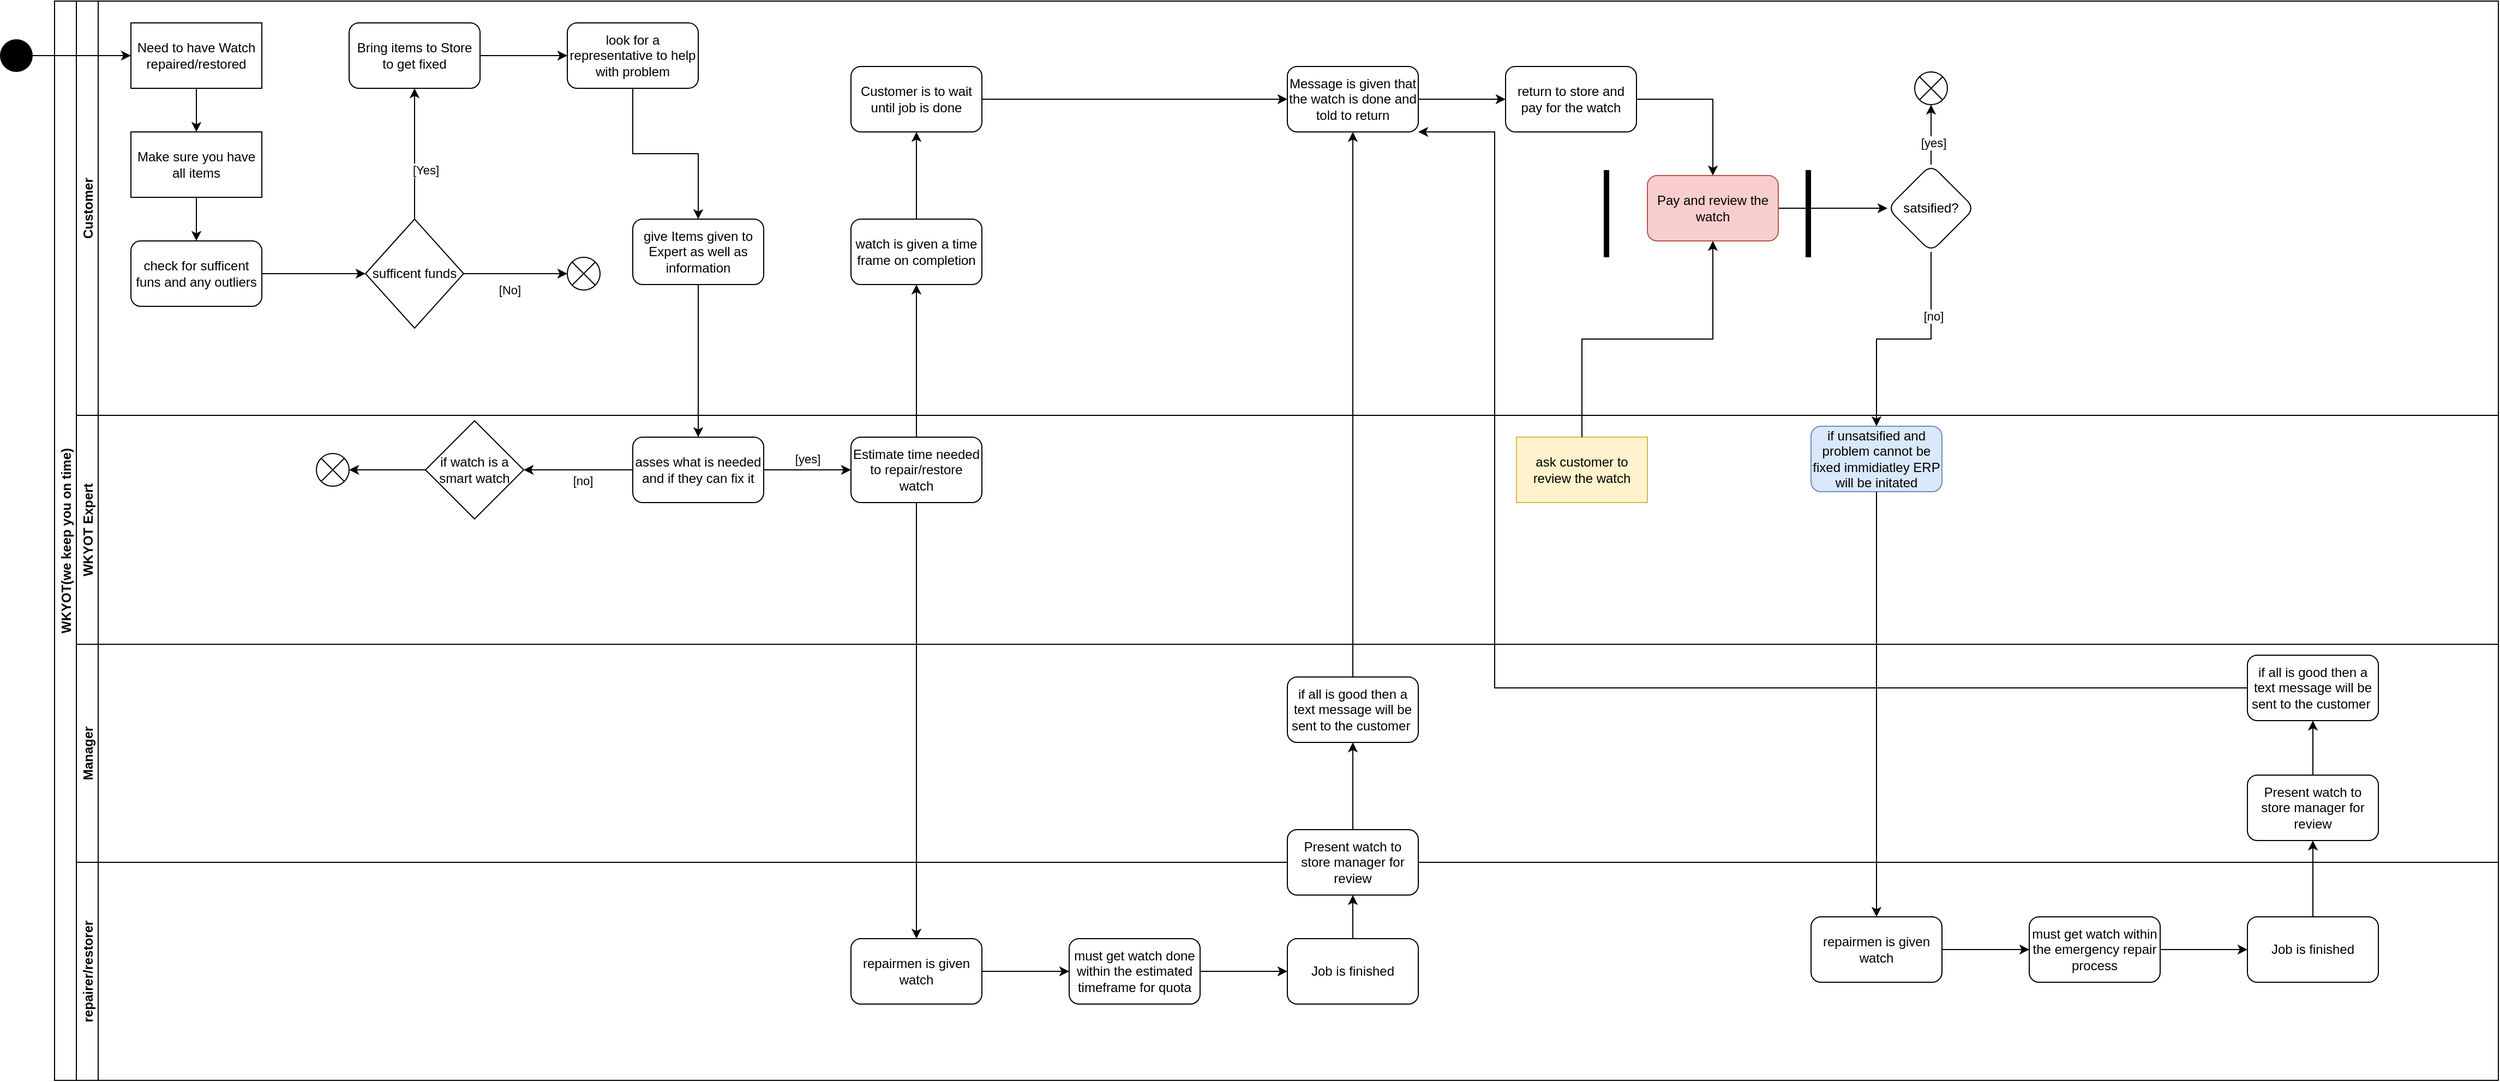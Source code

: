 <mxfile version="20.3.0" type="device" pages="2"><diagram id="0fPiuFW0VZrpyxJDp9WU" name="WKYOT Process"><mxGraphModel dx="1778" dy="1071" grid="1" gridSize="10" guides="1" tooltips="1" connect="1" arrows="1" fold="1" page="1" pageScale="1" pageWidth="850" pageHeight="1100" math="0" shadow="0"><root><mxCell id="0"/><mxCell id="1" parent="0"/><mxCell id="Pk1iZz81fQSy53_CAjBY-1" value="WKYOT(we keep you on time)" style="swimlane;childLayout=stackLayout;resizeParent=1;resizeParentMax=0;horizontal=0;startSize=20;horizontalStack=0;" vertex="1" parent="1"><mxGeometry x="50" y="140" width="2240" height="990" as="geometry"/></mxCell><mxCell id="Pk1iZz81fQSy53_CAjBY-2" value="Customer" style="swimlane;startSize=20;horizontal=0;" vertex="1" parent="Pk1iZz81fQSy53_CAjBY-1"><mxGeometry x="20" width="2220" height="380" as="geometry"/></mxCell><mxCell id="q9XgRjUx0lFCyeqMvDJ4-2" value="" style="edgeStyle=orthogonalEdgeStyle;rounded=0;orthogonalLoop=1;jettySize=auto;html=1;" edge="1" parent="Pk1iZz81fQSy53_CAjBY-2" source="Pk1iZz81fQSy53_CAjBY-6" target="q9XgRjUx0lFCyeqMvDJ4-1"><mxGeometry relative="1" as="geometry"/></mxCell><mxCell id="Pk1iZz81fQSy53_CAjBY-6" value="Need to have Watch repaired/restored" style="rounded=0;whiteSpace=wrap;html=1;" vertex="1" parent="Pk1iZz81fQSy53_CAjBY-2"><mxGeometry x="50" y="20" width="120" height="60" as="geometry"/></mxCell><mxCell id="q9XgRjUx0lFCyeqMvDJ4-10" style="edgeStyle=orthogonalEdgeStyle;rounded=0;orthogonalLoop=1;jettySize=auto;html=1;exitX=0.5;exitY=1;exitDx=0;exitDy=0;entryX=0.5;entryY=0;entryDx=0;entryDy=0;" edge="1" parent="Pk1iZz81fQSy53_CAjBY-2" source="q9XgRjUx0lFCyeqMvDJ4-1" target="q9XgRjUx0lFCyeqMvDJ4-9"><mxGeometry relative="1" as="geometry"/></mxCell><mxCell id="q9XgRjUx0lFCyeqMvDJ4-1" value="Make sure you have all items" style="rounded=0;whiteSpace=wrap;html=1;" vertex="1" parent="Pk1iZz81fQSy53_CAjBY-2"><mxGeometry x="50" y="120" width="120" height="60" as="geometry"/></mxCell><mxCell id="q9XgRjUx0lFCyeqMvDJ4-14" value="" style="edgeStyle=orthogonalEdgeStyle;rounded=0;orthogonalLoop=1;jettySize=auto;html=1;" edge="1" parent="Pk1iZz81fQSy53_CAjBY-2" source="q9XgRjUx0lFCyeqMvDJ4-9" target="q9XgRjUx0lFCyeqMvDJ4-13"><mxGeometry relative="1" as="geometry"/></mxCell><mxCell id="q9XgRjUx0lFCyeqMvDJ4-9" value="check for sufficent funs and any outliers" style="rounded=1;whiteSpace=wrap;html=1;" vertex="1" parent="Pk1iZz81fQSy53_CAjBY-2"><mxGeometry x="50" y="220" width="120" height="60" as="geometry"/></mxCell><mxCell id="q9XgRjUx0lFCyeqMvDJ4-20" value="" style="edgeStyle=orthogonalEdgeStyle;rounded=0;orthogonalLoop=1;jettySize=auto;html=1;" edge="1" parent="Pk1iZz81fQSy53_CAjBY-2" source="q9XgRjUx0lFCyeqMvDJ4-13" target="q9XgRjUx0lFCyeqMvDJ4-19"><mxGeometry relative="1" as="geometry"><Array as="points"><mxPoint x="310" y="150"/><mxPoint x="310" y="150"/></Array></mxGeometry></mxCell><mxCell id="q9XgRjUx0lFCyeqMvDJ4-25" value="[Yes]" style="edgeLabel;html=1;align=center;verticalAlign=middle;resizable=0;points=[];" vertex="1" connectable="0" parent="q9XgRjUx0lFCyeqMvDJ4-20"><mxGeometry x="-0.25" y="-2" relative="1" as="geometry"><mxPoint x="8" as="offset"/></mxGeometry></mxCell><mxCell id="q9XgRjUx0lFCyeqMvDJ4-22" style="edgeStyle=orthogonalEdgeStyle;rounded=0;orthogonalLoop=1;jettySize=auto;html=1;exitX=1;exitY=0.5;exitDx=0;exitDy=0;entryX=0;entryY=0.5;entryDx=0;entryDy=0;" edge="1" parent="Pk1iZz81fQSy53_CAjBY-2" source="q9XgRjUx0lFCyeqMvDJ4-13" target="q9XgRjUx0lFCyeqMvDJ4-21"><mxGeometry relative="1" as="geometry"/></mxCell><mxCell id="q9XgRjUx0lFCyeqMvDJ4-24" value="[No]" style="edgeLabel;html=1;align=center;verticalAlign=middle;resizable=0;points=[];" vertex="1" connectable="0" parent="q9XgRjUx0lFCyeqMvDJ4-22"><mxGeometry x="-0.116" y="-2" relative="1" as="geometry"><mxPoint y="13" as="offset"/></mxGeometry></mxCell><mxCell id="q9XgRjUx0lFCyeqMvDJ4-13" value="sufficent funds" style="rhombus;whiteSpace=wrap;html=1;rounded=1;arcSize=0;" vertex="1" parent="Pk1iZz81fQSy53_CAjBY-2"><mxGeometry x="265" y="200" width="90" height="100" as="geometry"/></mxCell><mxCell id="q9XgRjUx0lFCyeqMvDJ4-27" value="" style="edgeStyle=orthogonalEdgeStyle;rounded=0;orthogonalLoop=1;jettySize=auto;html=1;" edge="1" parent="Pk1iZz81fQSy53_CAjBY-2" source="q9XgRjUx0lFCyeqMvDJ4-19" target="q9XgRjUx0lFCyeqMvDJ4-26"><mxGeometry relative="1" as="geometry"/></mxCell><mxCell id="q9XgRjUx0lFCyeqMvDJ4-19" value="Bring items to Store to get fixed" style="whiteSpace=wrap;html=1;rounded=1;" vertex="1" parent="Pk1iZz81fQSy53_CAjBY-2"><mxGeometry x="250" y="20" width="120" height="60" as="geometry"/></mxCell><mxCell id="q9XgRjUx0lFCyeqMvDJ4-21" value="" style="shape=sumEllipse;perimeter=ellipsePerimeter;whiteSpace=wrap;html=1;backgroundOutline=1;" vertex="1" parent="Pk1iZz81fQSy53_CAjBY-2"><mxGeometry x="450" y="235" width="30" height="30" as="geometry"/></mxCell><mxCell id="q9XgRjUx0lFCyeqMvDJ4-26" value="look for a representative to help with problem" style="whiteSpace=wrap;html=1;rounded=1;" vertex="1" parent="Pk1iZz81fQSy53_CAjBY-2"><mxGeometry x="450" y="20" width="120" height="60" as="geometry"/></mxCell><mxCell id="q9XgRjUx0lFCyeqMvDJ4-31" value="give Items given to Expert as well as information" style="whiteSpace=wrap;html=1;rounded=1;" vertex="1" parent="Pk1iZz81fQSy53_CAjBY-2"><mxGeometry x="510" y="200" width="120" height="60" as="geometry"/></mxCell><mxCell id="q9XgRjUx0lFCyeqMvDJ4-32" value="" style="edgeStyle=orthogonalEdgeStyle;rounded=0;orthogonalLoop=1;jettySize=auto;html=1;" edge="1" parent="Pk1iZz81fQSy53_CAjBY-2" source="q9XgRjUx0lFCyeqMvDJ4-26" target="q9XgRjUx0lFCyeqMvDJ4-31"><mxGeometry relative="1" as="geometry"/></mxCell><mxCell id="q9XgRjUx0lFCyeqMvDJ4-45" value="" style="edgeStyle=orthogonalEdgeStyle;rounded=0;orthogonalLoop=1;jettySize=auto;html=1;" edge="1" parent="Pk1iZz81fQSy53_CAjBY-2" source="q9XgRjUx0lFCyeqMvDJ4-42" target="q9XgRjUx0lFCyeqMvDJ4-44"><mxGeometry relative="1" as="geometry"/></mxCell><mxCell id="q9XgRjUx0lFCyeqMvDJ4-42" value="watch is given a time frame on completion" style="whiteSpace=wrap;html=1;rounded=1;" vertex="1" parent="Pk1iZz81fQSy53_CAjBY-2"><mxGeometry x="710" y="200" width="120" height="60" as="geometry"/></mxCell><mxCell id="q9XgRjUx0lFCyeqMvDJ4-97" style="edgeStyle=orthogonalEdgeStyle;rounded=0;orthogonalLoop=1;jettySize=auto;html=1;exitX=1;exitY=0.5;exitDx=0;exitDy=0;entryX=0;entryY=0.5;entryDx=0;entryDy=0;" edge="1" parent="Pk1iZz81fQSy53_CAjBY-2" source="q9XgRjUx0lFCyeqMvDJ4-44" target="q9XgRjUx0lFCyeqMvDJ4-61"><mxGeometry relative="1" as="geometry"/></mxCell><mxCell id="q9XgRjUx0lFCyeqMvDJ4-44" value="Customer is to wait until job is done" style="whiteSpace=wrap;html=1;rounded=1;" vertex="1" parent="Pk1iZz81fQSy53_CAjBY-2"><mxGeometry x="710" y="60" width="120" height="60" as="geometry"/></mxCell><mxCell id="q9XgRjUx0lFCyeqMvDJ4-64" value="" style="edgeStyle=orthogonalEdgeStyle;rounded=0;orthogonalLoop=1;jettySize=auto;html=1;" edge="1" parent="Pk1iZz81fQSy53_CAjBY-2" source="q9XgRjUx0lFCyeqMvDJ4-61" target="q9XgRjUx0lFCyeqMvDJ4-63"><mxGeometry relative="1" as="geometry"/></mxCell><mxCell id="q9XgRjUx0lFCyeqMvDJ4-61" value="Message is given that the watch is done and told to return" style="whiteSpace=wrap;html=1;rounded=1;" vertex="1" parent="Pk1iZz81fQSy53_CAjBY-2"><mxGeometry x="1110" y="60" width="120" height="60" as="geometry"/></mxCell><mxCell id="q9XgRjUx0lFCyeqMvDJ4-71" value="" style="edgeStyle=orthogonalEdgeStyle;rounded=0;orthogonalLoop=1;jettySize=auto;html=1;" edge="1" parent="Pk1iZz81fQSy53_CAjBY-2" source="q9XgRjUx0lFCyeqMvDJ4-63" target="q9XgRjUx0lFCyeqMvDJ4-70"><mxGeometry relative="1" as="geometry"/></mxCell><mxCell id="q9XgRjUx0lFCyeqMvDJ4-63" value="return to store and pay for the watch" style="whiteSpace=wrap;html=1;rounded=1;" vertex="1" parent="Pk1iZz81fQSy53_CAjBY-2"><mxGeometry x="1310" y="60" width="120" height="60" as="geometry"/></mxCell><mxCell id="q9XgRjUx0lFCyeqMvDJ4-74" value="" style="edgeStyle=orthogonalEdgeStyle;rounded=0;orthogonalLoop=1;jettySize=auto;html=1;" edge="1" parent="Pk1iZz81fQSy53_CAjBY-2" source="q9XgRjUx0lFCyeqMvDJ4-70" target="q9XgRjUx0lFCyeqMvDJ4-73"><mxGeometry relative="1" as="geometry"/></mxCell><mxCell id="q9XgRjUx0lFCyeqMvDJ4-70" value="Pay and review the watch" style="whiteSpace=wrap;html=1;rounded=1;fillColor=#f8cecc;strokeColor=#b85450;" vertex="1" parent="Pk1iZz81fQSy53_CAjBY-2"><mxGeometry x="1440" y="160" width="120" height="60" as="geometry"/></mxCell><mxCell id="q9XgRjUx0lFCyeqMvDJ4-76" style="edgeStyle=orthogonalEdgeStyle;rounded=0;orthogonalLoop=1;jettySize=auto;html=1;exitX=0.5;exitY=0;exitDx=0;exitDy=0;entryX=0.5;entryY=1;entryDx=0;entryDy=0;" edge="1" parent="Pk1iZz81fQSy53_CAjBY-2" source="q9XgRjUx0lFCyeqMvDJ4-73" target="q9XgRjUx0lFCyeqMvDJ4-75"><mxGeometry relative="1" as="geometry"/></mxCell><mxCell id="q9XgRjUx0lFCyeqMvDJ4-77" value="[yes]" style="edgeLabel;html=1;align=center;verticalAlign=middle;resizable=0;points=[];" vertex="1" connectable="0" parent="q9XgRjUx0lFCyeqMvDJ4-76"><mxGeometry x="-0.273" y="-2" relative="1" as="geometry"><mxPoint as="offset"/></mxGeometry></mxCell><mxCell id="q9XgRjUx0lFCyeqMvDJ4-73" value="satsified?" style="rhombus;whiteSpace=wrap;html=1;rounded=1;" vertex="1" parent="Pk1iZz81fQSy53_CAjBY-2"><mxGeometry x="1660" y="150" width="80" height="80" as="geometry"/></mxCell><mxCell id="q9XgRjUx0lFCyeqMvDJ4-75" value="" style="shape=sumEllipse;perimeter=ellipsePerimeter;whiteSpace=wrap;html=1;backgroundOutline=1;" vertex="1" parent="Pk1iZz81fQSy53_CAjBY-2"><mxGeometry x="1685" y="65" width="30" height="30" as="geometry"/></mxCell><mxCell id="q9XgRjUx0lFCyeqMvDJ4-95" value="" style="html=1;points=[];perimeter=orthogonalPerimeter;fillColor=#000000;strokeColor=none;" vertex="1" parent="Pk1iZz81fQSy53_CAjBY-2"><mxGeometry x="1400" y="155" width="5" height="80" as="geometry"/></mxCell><mxCell id="q9XgRjUx0lFCyeqMvDJ4-96" value="" style="html=1;points=[];perimeter=orthogonalPerimeter;fillColor=#000000;strokeColor=none;" vertex="1" parent="Pk1iZz81fQSy53_CAjBY-2"><mxGeometry x="1585" y="155" width="5" height="80" as="geometry"/></mxCell><mxCell id="Pk1iZz81fQSy53_CAjBY-3" value="WKYOT Expert" style="swimlane;startSize=20;horizontal=0;" vertex="1" parent="Pk1iZz81fQSy53_CAjBY-1"><mxGeometry x="20" y="380" width="2220" height="210" as="geometry"/></mxCell><mxCell id="q9XgRjUx0lFCyeqMvDJ4-36" value="" style="edgeStyle=orthogonalEdgeStyle;rounded=0;orthogonalLoop=1;jettySize=auto;html=1;" edge="1" parent="Pk1iZz81fQSy53_CAjBY-3" source="q9XgRjUx0lFCyeqMvDJ4-33" target="q9XgRjUx0lFCyeqMvDJ4-35"><mxGeometry relative="1" as="geometry"/></mxCell><mxCell id="q9XgRjUx0lFCyeqMvDJ4-55" value="[no]" style="edgeLabel;html=1;align=center;verticalAlign=middle;resizable=0;points=[];" vertex="1" connectable="0" parent="q9XgRjUx0lFCyeqMvDJ4-36"><mxGeometry x="-0.125" y="-2" relative="1" as="geometry"><mxPoint x="-2" y="12" as="offset"/></mxGeometry></mxCell><mxCell id="q9XgRjUx0lFCyeqMvDJ4-41" value="" style="edgeStyle=orthogonalEdgeStyle;rounded=0;orthogonalLoop=1;jettySize=auto;html=1;" edge="1" parent="Pk1iZz81fQSy53_CAjBY-3" source="q9XgRjUx0lFCyeqMvDJ4-33" target="q9XgRjUx0lFCyeqMvDJ4-40"><mxGeometry relative="1" as="geometry"><Array as="points"><mxPoint x="680" y="50"/><mxPoint x="680" y="50"/></Array></mxGeometry></mxCell><mxCell id="q9XgRjUx0lFCyeqMvDJ4-54" value="[yes]" style="edgeLabel;html=1;align=center;verticalAlign=middle;resizable=0;points=[];" vertex="1" connectable="0" parent="q9XgRjUx0lFCyeqMvDJ4-41"><mxGeometry x="0.285" relative="1" as="geometry"><mxPoint x="-12" y="-10" as="offset"/></mxGeometry></mxCell><mxCell id="q9XgRjUx0lFCyeqMvDJ4-33" value="asses what is needed and if they can fix it" style="whiteSpace=wrap;html=1;rounded=1;" vertex="1" parent="Pk1iZz81fQSy53_CAjBY-3"><mxGeometry x="510" y="20" width="120" height="60" as="geometry"/></mxCell><mxCell id="q9XgRjUx0lFCyeqMvDJ4-39" style="edgeStyle=orthogonalEdgeStyle;rounded=0;orthogonalLoop=1;jettySize=auto;html=1;exitX=0;exitY=0.5;exitDx=0;exitDy=0;entryX=1;entryY=0.5;entryDx=0;entryDy=0;" edge="1" parent="Pk1iZz81fQSy53_CAjBY-3" source="q9XgRjUx0lFCyeqMvDJ4-35" target="q9XgRjUx0lFCyeqMvDJ4-38"><mxGeometry relative="1" as="geometry"/></mxCell><mxCell id="q9XgRjUx0lFCyeqMvDJ4-35" value="if watch is a smart watch" style="rhombus;whiteSpace=wrap;html=1;rounded=1;arcSize=0;" vertex="1" parent="Pk1iZz81fQSy53_CAjBY-3"><mxGeometry x="320" y="5" width="90" height="90" as="geometry"/></mxCell><mxCell id="q9XgRjUx0lFCyeqMvDJ4-38" value="" style="shape=sumEllipse;perimeter=ellipsePerimeter;whiteSpace=wrap;html=1;backgroundOutline=1;" vertex="1" parent="Pk1iZz81fQSy53_CAjBY-3"><mxGeometry x="220" y="35" width="30" height="30" as="geometry"/></mxCell><mxCell id="q9XgRjUx0lFCyeqMvDJ4-40" value="Estimate time needed to repair/restore watch" style="whiteSpace=wrap;html=1;rounded=1;" vertex="1" parent="Pk1iZz81fQSy53_CAjBY-3"><mxGeometry x="710" y="20" width="120" height="60" as="geometry"/></mxCell><mxCell id="q9XgRjUx0lFCyeqMvDJ4-65" value="ask customer to review the watch" style="rounded=0;whiteSpace=wrap;html=1;fillColor=#fff2cc;strokeColor=#d6b656;" vertex="1" parent="Pk1iZz81fQSy53_CAjBY-3"><mxGeometry x="1320" y="20" width="120" height="60" as="geometry"/></mxCell><mxCell id="q9XgRjUx0lFCyeqMvDJ4-78" value="if unsatsified and problem cannot be fixed immidiatley ERP will be initated" style="whiteSpace=wrap;html=1;rounded=1;fillColor=#dae8fc;strokeColor=#6c8ebf;" vertex="1" parent="Pk1iZz81fQSy53_CAjBY-3"><mxGeometry x="1590" y="10" width="120" height="60" as="geometry"/></mxCell><mxCell id="Pk1iZz81fQSy53_CAjBY-4" value="Manager" style="swimlane;startSize=20;horizontal=0;" vertex="1" parent="Pk1iZz81fQSy53_CAjBY-1"><mxGeometry x="20" y="590" width="2220" height="200" as="geometry"/></mxCell><mxCell id="q9XgRjUx0lFCyeqMvDJ4-59" value="if all is good then a text message will be sent to the customer&amp;nbsp;" style="whiteSpace=wrap;html=1;rounded=1;" vertex="1" parent="Pk1iZz81fQSy53_CAjBY-4"><mxGeometry x="1110" y="30" width="120" height="60" as="geometry"/></mxCell><mxCell id="q9XgRjUx0lFCyeqMvDJ4-84" value="if all is good then a text message will be sent to the customer&amp;nbsp;" style="whiteSpace=wrap;html=1;rounded=1;" vertex="1" parent="Pk1iZz81fQSy53_CAjBY-4"><mxGeometry x="1990" y="10" width="120" height="60" as="geometry"/></mxCell><mxCell id="q9XgRjUx0lFCyeqMvDJ4-91" value="Present watch to store manager for review" style="whiteSpace=wrap;html=1;rounded=1;" vertex="1" parent="Pk1iZz81fQSy53_CAjBY-4"><mxGeometry x="1990" y="120" width="120" height="60" as="geometry"/></mxCell><mxCell id="q9XgRjUx0lFCyeqMvDJ4-92" value="" style="edgeStyle=orthogonalEdgeStyle;rounded=0;orthogonalLoop=1;jettySize=auto;html=1;" edge="1" parent="Pk1iZz81fQSy53_CAjBY-4" source="q9XgRjUx0lFCyeqMvDJ4-91" target="q9XgRjUx0lFCyeqMvDJ4-84"><mxGeometry relative="1" as="geometry"/></mxCell><mxCell id="Pk1iZz81fQSy53_CAjBY-5" value="repairer/restorer" style="swimlane;startSize=20;horizontal=0;" vertex="1" parent="Pk1iZz81fQSy53_CAjBY-1"><mxGeometry x="20" y="790" width="2220" height="200" as="geometry"/></mxCell><mxCell id="q9XgRjUx0lFCyeqMvDJ4-49" value="" style="edgeStyle=orthogonalEdgeStyle;rounded=0;orthogonalLoop=1;jettySize=auto;html=1;" edge="1" parent="Pk1iZz81fQSy53_CAjBY-5" source="q9XgRjUx0lFCyeqMvDJ4-46" target="q9XgRjUx0lFCyeqMvDJ4-48"><mxGeometry relative="1" as="geometry"/></mxCell><mxCell id="q9XgRjUx0lFCyeqMvDJ4-46" value="repairmen is given watch" style="whiteSpace=wrap;html=1;rounded=1;" vertex="1" parent="Pk1iZz81fQSy53_CAjBY-5"><mxGeometry x="710" y="70" width="120" height="60" as="geometry"/></mxCell><mxCell id="q9XgRjUx0lFCyeqMvDJ4-53" value="" style="edgeStyle=orthogonalEdgeStyle;rounded=0;orthogonalLoop=1;jettySize=auto;html=1;" edge="1" parent="Pk1iZz81fQSy53_CAjBY-5" source="q9XgRjUx0lFCyeqMvDJ4-48" target="q9XgRjUx0lFCyeqMvDJ4-52"><mxGeometry relative="1" as="geometry"/></mxCell><mxCell id="q9XgRjUx0lFCyeqMvDJ4-48" value="must get watch done within the estimated timeframe for quota" style="whiteSpace=wrap;html=1;rounded=1;" vertex="1" parent="Pk1iZz81fQSy53_CAjBY-5"><mxGeometry x="910" y="70" width="120" height="60" as="geometry"/></mxCell><mxCell id="q9XgRjUx0lFCyeqMvDJ4-58" value="" style="edgeStyle=orthogonalEdgeStyle;rounded=0;orthogonalLoop=1;jettySize=auto;html=1;" edge="1" parent="Pk1iZz81fQSy53_CAjBY-5" source="q9XgRjUx0lFCyeqMvDJ4-52" target="q9XgRjUx0lFCyeqMvDJ4-57"><mxGeometry relative="1" as="geometry"/></mxCell><mxCell id="q9XgRjUx0lFCyeqMvDJ4-52" value="Job is finished" style="whiteSpace=wrap;html=1;rounded=1;" vertex="1" parent="Pk1iZz81fQSy53_CAjBY-5"><mxGeometry x="1110" y="70" width="120" height="60" as="geometry"/></mxCell><mxCell id="q9XgRjUx0lFCyeqMvDJ4-57" value="Present watch to store manager for review" style="whiteSpace=wrap;html=1;rounded=1;" vertex="1" parent="Pk1iZz81fQSy53_CAjBY-5"><mxGeometry x="1110" y="-30" width="120" height="60" as="geometry"/></mxCell><mxCell id="q9XgRjUx0lFCyeqMvDJ4-86" value="repairmen is given watch" style="whiteSpace=wrap;html=1;rounded=1;" vertex="1" parent="Pk1iZz81fQSy53_CAjBY-5"><mxGeometry x="1590" y="50" width="120" height="60" as="geometry"/></mxCell><mxCell id="q9XgRjUx0lFCyeqMvDJ4-88" value="must get watch within the emergency repair process" style="whiteSpace=wrap;html=1;rounded=1;" vertex="1" parent="Pk1iZz81fQSy53_CAjBY-5"><mxGeometry x="1790" y="50" width="120" height="60" as="geometry"/></mxCell><mxCell id="q9XgRjUx0lFCyeqMvDJ4-85" value="" style="edgeStyle=orthogonalEdgeStyle;rounded=0;orthogonalLoop=1;jettySize=auto;html=1;" edge="1" parent="Pk1iZz81fQSy53_CAjBY-5" source="q9XgRjUx0lFCyeqMvDJ4-86" target="q9XgRjUx0lFCyeqMvDJ4-88"><mxGeometry relative="1" as="geometry"/></mxCell><mxCell id="q9XgRjUx0lFCyeqMvDJ4-90" value="Job is finished" style="whiteSpace=wrap;html=1;rounded=1;" vertex="1" parent="Pk1iZz81fQSy53_CAjBY-5"><mxGeometry x="1990" y="50" width="120" height="60" as="geometry"/></mxCell><mxCell id="q9XgRjUx0lFCyeqMvDJ4-87" value="" style="edgeStyle=orthogonalEdgeStyle;rounded=0;orthogonalLoop=1;jettySize=auto;html=1;" edge="1" parent="Pk1iZz81fQSy53_CAjBY-5" source="q9XgRjUx0lFCyeqMvDJ4-88" target="q9XgRjUx0lFCyeqMvDJ4-90"><mxGeometry relative="1" as="geometry"/></mxCell><mxCell id="q9XgRjUx0lFCyeqMvDJ4-34" value="" style="edgeStyle=orthogonalEdgeStyle;rounded=0;orthogonalLoop=1;jettySize=auto;html=1;" edge="1" parent="Pk1iZz81fQSy53_CAjBY-1" source="q9XgRjUx0lFCyeqMvDJ4-31" target="q9XgRjUx0lFCyeqMvDJ4-33"><mxGeometry relative="1" as="geometry"/></mxCell><mxCell id="q9XgRjUx0lFCyeqMvDJ4-43" value="" style="edgeStyle=orthogonalEdgeStyle;rounded=0;orthogonalLoop=1;jettySize=auto;html=1;" edge="1" parent="Pk1iZz81fQSy53_CAjBY-1" source="q9XgRjUx0lFCyeqMvDJ4-40" target="q9XgRjUx0lFCyeqMvDJ4-42"><mxGeometry relative="1" as="geometry"/></mxCell><mxCell id="q9XgRjUx0lFCyeqMvDJ4-47" value="" style="edgeStyle=orthogonalEdgeStyle;rounded=0;orthogonalLoop=1;jettySize=auto;html=1;" edge="1" parent="Pk1iZz81fQSy53_CAjBY-1" source="q9XgRjUx0lFCyeqMvDJ4-40" target="q9XgRjUx0lFCyeqMvDJ4-46"><mxGeometry relative="1" as="geometry"/></mxCell><mxCell id="q9XgRjUx0lFCyeqMvDJ4-60" value="" style="edgeStyle=orthogonalEdgeStyle;rounded=0;orthogonalLoop=1;jettySize=auto;html=1;" edge="1" parent="Pk1iZz81fQSy53_CAjBY-1" source="q9XgRjUx0lFCyeqMvDJ4-57" target="q9XgRjUx0lFCyeqMvDJ4-59"><mxGeometry relative="1" as="geometry"/></mxCell><mxCell id="q9XgRjUx0lFCyeqMvDJ4-62" value="" style="edgeStyle=orthogonalEdgeStyle;rounded=0;orthogonalLoop=1;jettySize=auto;html=1;" edge="1" parent="Pk1iZz81fQSy53_CAjBY-1" source="q9XgRjUx0lFCyeqMvDJ4-59" target="q9XgRjUx0lFCyeqMvDJ4-61"><mxGeometry relative="1" as="geometry"/></mxCell><mxCell id="q9XgRjUx0lFCyeqMvDJ4-72" style="edgeStyle=orthogonalEdgeStyle;rounded=0;orthogonalLoop=1;jettySize=auto;html=1;exitX=0.5;exitY=0;exitDx=0;exitDy=0;entryX=0.5;entryY=1;entryDx=0;entryDy=0;" edge="1" parent="Pk1iZz81fQSy53_CAjBY-1" source="q9XgRjUx0lFCyeqMvDJ4-65" target="q9XgRjUx0lFCyeqMvDJ4-70"><mxGeometry relative="1" as="geometry"/></mxCell><mxCell id="q9XgRjUx0lFCyeqMvDJ4-79" value="" style="edgeStyle=orthogonalEdgeStyle;rounded=0;orthogonalLoop=1;jettySize=auto;html=1;" edge="1" parent="Pk1iZz81fQSy53_CAjBY-1" source="q9XgRjUx0lFCyeqMvDJ4-73" target="q9XgRjUx0lFCyeqMvDJ4-78"><mxGeometry relative="1" as="geometry"/></mxCell><mxCell id="q9XgRjUx0lFCyeqMvDJ4-80" value="[no]" style="edgeLabel;html=1;align=center;verticalAlign=middle;resizable=0;points=[];" vertex="1" connectable="0" parent="q9XgRjUx0lFCyeqMvDJ4-79"><mxGeometry x="-0.438" y="2" relative="1" as="geometry"><mxPoint as="offset"/></mxGeometry></mxCell><mxCell id="q9XgRjUx0lFCyeqMvDJ4-93" style="edgeStyle=orthogonalEdgeStyle;rounded=0;orthogonalLoop=1;jettySize=auto;html=1;exitX=0.5;exitY=1;exitDx=0;exitDy=0;entryX=0.5;entryY=0;entryDx=0;entryDy=0;" edge="1" parent="Pk1iZz81fQSy53_CAjBY-1" source="q9XgRjUx0lFCyeqMvDJ4-78" target="q9XgRjUx0lFCyeqMvDJ4-86"><mxGeometry relative="1" as="geometry"/></mxCell><mxCell id="q9XgRjUx0lFCyeqMvDJ4-89" value="" style="edgeStyle=orthogonalEdgeStyle;rounded=0;orthogonalLoop=1;jettySize=auto;html=1;" edge="1" parent="Pk1iZz81fQSy53_CAjBY-1" source="q9XgRjUx0lFCyeqMvDJ4-90" target="q9XgRjUx0lFCyeqMvDJ4-91"><mxGeometry relative="1" as="geometry"/></mxCell><mxCell id="q9XgRjUx0lFCyeqMvDJ4-94" style="edgeStyle=orthogonalEdgeStyle;rounded=0;orthogonalLoop=1;jettySize=auto;html=1;exitX=0;exitY=0.5;exitDx=0;exitDy=0;entryX=1;entryY=1;entryDx=0;entryDy=0;" edge="1" parent="Pk1iZz81fQSy53_CAjBY-1" source="q9XgRjUx0lFCyeqMvDJ4-84" target="q9XgRjUx0lFCyeqMvDJ4-61"><mxGeometry relative="1" as="geometry"><Array as="points"><mxPoint x="1320" y="630"/><mxPoint x="1320" y="120"/></Array></mxGeometry></mxCell><mxCell id="Pk1iZz81fQSy53_CAjBY-8" style="edgeStyle=orthogonalEdgeStyle;rounded=0;orthogonalLoop=1;jettySize=auto;html=1;exitX=1;exitY=0.5;exitDx=0;exitDy=0;entryX=0;entryY=0.5;entryDx=0;entryDy=0;" edge="1" parent="1" source="Pk1iZz81fQSy53_CAjBY-7" target="Pk1iZz81fQSy53_CAjBY-6"><mxGeometry relative="1" as="geometry"/></mxCell><mxCell id="Pk1iZz81fQSy53_CAjBY-7" value="" style="ellipse;fillColor=#000000;strokeColor=none;" vertex="1" parent="1"><mxGeometry y="175" width="30" height="30" as="geometry"/></mxCell></root></mxGraphModel></diagram><diagram id="Yz1TRsZl6z5im3jhm_fg" name="payment and review process"><mxGraphModel dx="1422" dy="857" grid="1" gridSize="10" guides="1" tooltips="1" connect="1" arrows="1" fold="1" page="1" pageScale="1" pageWidth="850" pageHeight="1100" math="0" shadow="0"><root><mxCell id="0"/><mxCell id="1" parent="0"/><mxCell id="hl-h6WnZ8CAxVqtTf0wV-1" value="Make Payment" style="swimlane;childLayout=stackLayout;resizeParent=1;resizeParentMax=0;horizontal=0;startSize=20;horizontalStack=0;fontSize=14;" vertex="1" parent="1"><mxGeometry x="170" y="160" width="980" height="840" as="geometry"/></mxCell><mxCell id="hl-h6WnZ8CAxVqtTf0wV-2" value="Customer" style="swimlane;startSize=20;horizontal=0;fontSize=14;" vertex="1" parent="hl-h6WnZ8CAxVqtTf0wV-1"><mxGeometry x="20" width="960" height="200" as="geometry"/></mxCell><mxCell id="hl-h6WnZ8CAxVqtTf0wV-3" value="" style="edgeStyle=orthogonalEdgeStyle;rounded=0;orthogonalLoop=1;jettySize=auto;html=1;fontSize=14;" edge="1" parent="hl-h6WnZ8CAxVqtTf0wV-2" source="hl-h6WnZ8CAxVqtTf0wV-4" target="hl-h6WnZ8CAxVqtTf0wV-7"><mxGeometry relative="1" as="geometry"/></mxCell><mxCell id="hl-h6WnZ8CAxVqtTf0wV-4" value="pay and review product" style="whiteSpace=wrap;html=1;fontSize=14;rounded=1;arcSize=20;" vertex="1" parent="hl-h6WnZ8CAxVqtTf0wV-2"><mxGeometry x="40" y="10" width="120" height="60" as="geometry"/></mxCell><mxCell id="hl-h6WnZ8CAxVqtTf0wV-5" value="" style="edgeStyle=orthogonalEdgeStyle;rounded=0;orthogonalLoop=1;jettySize=auto;html=1;" edge="1" parent="hl-h6WnZ8CAxVqtTf0wV-2" source="hl-h6WnZ8CAxVqtTf0wV-7" target="hl-h6WnZ8CAxVqtTf0wV-9"><mxGeometry relative="1" as="geometry"><Array as="points"><mxPoint x="380" y="30"/><mxPoint x="380" y="30"/></Array></mxGeometry></mxCell><mxCell id="hl-h6WnZ8CAxVqtTf0wV-6" value="[yes]" style="edgeLabel;html=1;align=center;verticalAlign=middle;resizable=0;points=[];" vertex="1" connectable="0" parent="hl-h6WnZ8CAxVqtTf0wV-5"><mxGeometry x="-0.277" relative="1" as="geometry"><mxPoint y="-10" as="offset"/></mxGeometry></mxCell><mxCell id="hl-h6WnZ8CAxVqtTf0wV-7" value="Satsfied?" style="rhombus;whiteSpace=wrap;html=1;fontSize=14;rounded=1;arcSize=0;" vertex="1" parent="hl-h6WnZ8CAxVqtTf0wV-2"><mxGeometry x="260" width="80" height="80" as="geometry"/></mxCell><mxCell id="hl-h6WnZ8CAxVqtTf0wV-8" value="" style="rhombus;whiteSpace=wrap;html=1;fontSize=14;rounded=1;arcSize=0;" vertex="1" parent="hl-h6WnZ8CAxVqtTf0wV-2"><mxGeometry x="810" y="30" width="80" height="80" as="geometry"/></mxCell><mxCell id="hl-h6WnZ8CAxVqtTf0wV-9" value="Pay using whatever payment method" style="rounded=1;whiteSpace=wrap;html=1;fontSize=14;arcSize=30;" vertex="1" parent="hl-h6WnZ8CAxVqtTf0wV-2"><mxGeometry x="590" y="10" width="120" height="60" as="geometry"/></mxCell><mxCell id="hl-h6WnZ8CAxVqtTf0wV-10" value="give back to worker" style="rounded=1;whiteSpace=wrap;html=1;" vertex="1" parent="hl-h6WnZ8CAxVqtTf0wV-2"><mxGeometry x="330" y="70" width="120" height="60" as="geometry"/></mxCell><mxCell id="hl-h6WnZ8CAxVqtTf0wV-11" style="edgeStyle=orthogonalEdgeStyle;rounded=0;orthogonalLoop=1;jettySize=auto;html=1;exitX=0.5;exitY=1;exitDx=0;exitDy=0;entryX=0;entryY=0.5;entryDx=0;entryDy=0;" edge="1" parent="hl-h6WnZ8CAxVqtTf0wV-2" source="hl-h6WnZ8CAxVqtTf0wV-7" target="hl-h6WnZ8CAxVqtTf0wV-10"><mxGeometry relative="1" as="geometry"><Array as="points"><mxPoint x="300" y="100"/></Array></mxGeometry></mxCell><mxCell id="hl-h6WnZ8CAxVqtTf0wV-12" value="[no]" style="edgeLabel;html=1;align=center;verticalAlign=middle;resizable=0;points=[];" vertex="1" connectable="0" parent="hl-h6WnZ8CAxVqtTf0wV-11"><mxGeometry y="-1" relative="1" as="geometry"><mxPoint x="-5" y="9" as="offset"/></mxGeometry></mxCell><mxCell id="hl-h6WnZ8CAxVqtTf0wV-61" style="edgeStyle=orthogonalEdgeStyle;rounded=0;orthogonalLoop=1;jettySize=auto;html=1;exitX=1;exitY=0;exitDx=0;exitDy=0;entryX=0.5;entryY=1;entryDx=0;entryDy=0;" edge="1" parent="hl-h6WnZ8CAxVqtTf0wV-2" source="hl-h6WnZ8CAxVqtTf0wV-14" target="hl-h6WnZ8CAxVqtTf0wV-9"><mxGeometry relative="1" as="geometry"/></mxCell><mxCell id="hl-h6WnZ8CAxVqtTf0wV-14" value="recieve new watch" style="whiteSpace=wrap;html=1;rounded=1;" vertex="1" parent="hl-h6WnZ8CAxVqtTf0wV-2"><mxGeometry x="530" y="100" width="120" height="60" as="geometry"/></mxCell><mxCell id="hl-h6WnZ8CAxVqtTf0wV-15" style="edgeStyle=orthogonalEdgeStyle;rounded=0;orthogonalLoop=1;jettySize=auto;html=1;exitX=0.75;exitY=0;exitDx=0;exitDy=0;entryX=0.5;entryY=1;entryDx=0;entryDy=0;" edge="1" parent="hl-h6WnZ8CAxVqtTf0wV-2" source="hl-h6WnZ8CAxVqtTf0wV-16" target="hl-h6WnZ8CAxVqtTf0wV-8"><mxGeometry relative="1" as="geometry"/></mxCell><mxCell id="hl-h6WnZ8CAxVqtTf0wV-16" value="remove card from reader" style="whiteSpace=wrap;html=1;rounded=1;" vertex="1" parent="hl-h6WnZ8CAxVqtTf0wV-2"><mxGeometry x="750" y="140" width="120" height="60" as="geometry"/></mxCell><mxCell id="hl-h6WnZ8CAxVqtTf0wV-17" value="WKYOT" style="swimlane;startSize=20;horizontal=0;fontSize=14;" vertex="1" parent="hl-h6WnZ8CAxVqtTf0wV-1"><mxGeometry x="20" y="200" width="960" height="260" as="geometry"/></mxCell><mxCell id="hl-h6WnZ8CAxVqtTf0wV-18" value="Tell the customer the amount and ask for review" style="whiteSpace=wrap;html=1;fontSize=14;rounded=1;" vertex="1" parent="hl-h6WnZ8CAxVqtTf0wV-17"><mxGeometry x="40" y="50" width="120" height="60" as="geometry"/></mxCell><mxCell id="hl-h6WnZ8CAxVqtTf0wV-19" value="Deatils of exhange" style="whiteSpace=wrap;html=1;fontSize=14;rounded=1;arcSize=0;" vertex="1" parent="hl-h6WnZ8CAxVqtTf0wV-17"><mxGeometry x="40" y="-30" width="120" height="60" as="geometry"/></mxCell><mxCell id="hl-h6WnZ8CAxVqtTf0wV-20" value="" style="edgeStyle=orthogonalEdgeStyle;rounded=0;orthogonalLoop=1;jettySize=auto;html=1;fontSize=14;" edge="1" parent="hl-h6WnZ8CAxVqtTf0wV-17" source="hl-h6WnZ8CAxVqtTf0wV-18" target="hl-h6WnZ8CAxVqtTf0wV-19"><mxGeometry relative="1" as="geometry"/></mxCell><mxCell id="hl-h6WnZ8CAxVqtTf0wV-21" value="" style="edgeStyle=orthogonalEdgeStyle;rounded=0;orthogonalLoop=1;jettySize=auto;html=1;" edge="1" parent="hl-h6WnZ8CAxVqtTf0wV-17" source="hl-h6WnZ8CAxVqtTf0wV-22" target="hl-h6WnZ8CAxVqtTf0wV-23"><mxGeometry relative="1" as="geometry"/></mxCell><mxCell id="hl-h6WnZ8CAxVqtTf0wV-22" value="must initiate the ERP process" style="whiteSpace=wrap;html=1;rounded=1;" vertex="1" parent="hl-h6WnZ8CAxVqtTf0wV-17"><mxGeometry x="330" y="20" width="120" height="60" as="geometry"/></mxCell><mxCell id="hl-h6WnZ8CAxVqtTf0wV-23" value="let manager know" style="whiteSpace=wrap;html=1;rounded=1;" vertex="1" parent="hl-h6WnZ8CAxVqtTf0wV-17"><mxGeometry x="330" y="110" width="120" height="60" as="geometry"/></mxCell><mxCell id="hl-h6WnZ8CAxVqtTf0wV-24" value="" style="edgeStyle=orthogonalEdgeStyle;rounded=0;orthogonalLoop=1;jettySize=auto;html=1;" edge="1" parent="hl-h6WnZ8CAxVqtTf0wV-17" source="hl-h6WnZ8CAxVqtTf0wV-25" target="hl-h6WnZ8CAxVqtTf0wV-26"><mxGeometry relative="1" as="geometry"/></mxCell><mxCell id="hl-h6WnZ8CAxVqtTf0wV-25" value="watch fixed" style="whiteSpace=wrap;html=1;rounded=1;" vertex="1" parent="hl-h6WnZ8CAxVqtTf0wV-17"><mxGeometry x="530" y="110" width="120" height="60" as="geometry"/></mxCell><mxCell id="hl-h6WnZ8CAxVqtTf0wV-26" value="give new watch" style="whiteSpace=wrap;html=1;rounded=1;" vertex="1" parent="hl-h6WnZ8CAxVqtTf0wV-17"><mxGeometry x="530" y="20" width="120" height="60" as="geometry"/></mxCell><mxCell id="hl-h6WnZ8CAxVqtTf0wV-27" value="Manager" style="swimlane;startSize=20;horizontal=0;fontSize=14;" vertex="1" parent="hl-h6WnZ8CAxVqtTf0wV-1"><mxGeometry x="20" y="460" width="960" height="230" as="geometry"/></mxCell><mxCell id="hl-h6WnZ8CAxVqtTf0wV-28" value="whatever the amount is" style="rounded=1;whiteSpace=wrap;html=1;fontSize=14;" vertex="1" parent="hl-h6WnZ8CAxVqtTf0wV-27"><mxGeometry x="40" y="30" width="120" height="60" as="geometry"/></mxCell><mxCell id="hl-h6WnZ8CAxVqtTf0wV-29" style="edgeStyle=orthogonalEdgeStyle;rounded=0;orthogonalLoop=1;jettySize=auto;html=1;exitX=0;exitY=0.5;exitDx=0;exitDy=0;entryX=1;entryY=0.5;entryDx=0;entryDy=0;dashed=1;" edge="1" parent="hl-h6WnZ8CAxVqtTf0wV-27" source="hl-h6WnZ8CAxVqtTf0wV-30" target="hl-h6WnZ8CAxVqtTf0wV-31"><mxGeometry relative="1" as="geometry"><Array as="points"><mxPoint x="310" y="60"/><mxPoint x="310" y="150"/></Array></mxGeometry></mxCell><mxCell id="hl-h6WnZ8CAxVqtTf0wV-30" value="process new informationa and adjust times for repair man and cost" style="whiteSpace=wrap;html=1;rounded=1;" vertex="1" parent="hl-h6WnZ8CAxVqtTf0wV-27"><mxGeometry x="330" y="30" width="120" height="60" as="geometry"/></mxCell><mxCell id="hl-h6WnZ8CAxVqtTf0wV-31" value="&amp;lt;&amp;lt;datastore&amp;gt;&amp;gt;&lt;br&gt;Payment" style="rounded=0;whiteSpace=wrap;html=1;" vertex="1" parent="hl-h6WnZ8CAxVqtTf0wV-27"><mxGeometry x="160" y="120" width="120" height="60" as="geometry"/></mxCell><mxCell id="hl-h6WnZ8CAxVqtTf0wV-32" style="edgeStyle=orthogonalEdgeStyle;rounded=0;orthogonalLoop=1;jettySize=auto;html=1;exitX=0.5;exitY=1;exitDx=0;exitDy=0;entryX=0.5;entryY=1;entryDx=0;entryDy=0;dashed=1;" edge="1" parent="hl-h6WnZ8CAxVqtTf0wV-27" source="hl-h6WnZ8CAxVqtTf0wV-33" target="hl-h6WnZ8CAxVqtTf0wV-31"><mxGeometry relative="1" as="geometry"/></mxCell><mxCell id="hl-h6WnZ8CAxVqtTf0wV-33" value="process card payment and informs customer" style="rounded=1;whiteSpace=wrap;html=1;" vertex="1" parent="hl-h6WnZ8CAxVqtTf0wV-27"><mxGeometry x="620" y="30" width="120" height="60" as="geometry"/></mxCell><mxCell id="hl-h6WnZ8CAxVqtTf0wV-51" value="Repairmen" style="swimlane;startSize=20;horizontal=0;fontSize=14;" vertex="1" parent="hl-h6WnZ8CAxVqtTf0wV-1"><mxGeometry x="20" y="690" width="960" height="150" as="geometry"/></mxCell><mxCell id="hl-h6WnZ8CAxVqtTf0wV-58" value="fix problem" style="whiteSpace=wrap;html=1;rounded=1;" vertex="1" parent="hl-h6WnZ8CAxVqtTf0wV-51"><mxGeometry x="330" y="60" width="120" height="60" as="geometry"/></mxCell><mxCell id="hl-h6WnZ8CAxVqtTf0wV-34" value="" style="edgeStyle=orthogonalEdgeStyle;rounded=0;orthogonalLoop=1;jettySize=auto;html=1;fontSize=14;" edge="1" parent="hl-h6WnZ8CAxVqtTf0wV-1" source="hl-h6WnZ8CAxVqtTf0wV-28" target="hl-h6WnZ8CAxVqtTf0wV-18"><mxGeometry relative="1" as="geometry"/></mxCell><mxCell id="hl-h6WnZ8CAxVqtTf0wV-35" value="" style="edgeStyle=orthogonalEdgeStyle;rounded=0;orthogonalLoop=1;jettySize=auto;html=1;fontSize=14;" edge="1" parent="hl-h6WnZ8CAxVqtTf0wV-1" source="hl-h6WnZ8CAxVqtTf0wV-19" target="hl-h6WnZ8CAxVqtTf0wV-4"><mxGeometry relative="1" as="geometry"/></mxCell><mxCell id="hl-h6WnZ8CAxVqtTf0wV-36" value="" style="edgeStyle=orthogonalEdgeStyle;rounded=0;orthogonalLoop=1;jettySize=auto;html=1;" edge="1" parent="hl-h6WnZ8CAxVqtTf0wV-1" source="hl-h6WnZ8CAxVqtTf0wV-10" target="hl-h6WnZ8CAxVqtTf0wV-22"><mxGeometry relative="1" as="geometry"/></mxCell><mxCell id="hl-h6WnZ8CAxVqtTf0wV-37" value="" style="edgeStyle=orthogonalEdgeStyle;rounded=0;orthogonalLoop=1;jettySize=auto;html=1;" edge="1" parent="hl-h6WnZ8CAxVqtTf0wV-1" source="hl-h6WnZ8CAxVqtTf0wV-23" target="hl-h6WnZ8CAxVqtTf0wV-30"><mxGeometry relative="1" as="geometry"/></mxCell><mxCell id="hl-h6WnZ8CAxVqtTf0wV-38" value="" style="edgeStyle=orthogonalEdgeStyle;rounded=0;orthogonalLoop=1;jettySize=auto;html=1;" edge="1" parent="hl-h6WnZ8CAxVqtTf0wV-1" source="hl-h6WnZ8CAxVqtTf0wV-30" target="hl-h6WnZ8CAxVqtTf0wV-25"><mxGeometry relative="1" as="geometry"/></mxCell><mxCell id="hl-h6WnZ8CAxVqtTf0wV-39" value="" style="edgeStyle=orthogonalEdgeStyle;rounded=0;orthogonalLoop=1;jettySize=auto;html=1;" edge="1" parent="hl-h6WnZ8CAxVqtTf0wV-1" source="hl-h6WnZ8CAxVqtTf0wV-26" target="hl-h6WnZ8CAxVqtTf0wV-14"><mxGeometry relative="1" as="geometry"/></mxCell><mxCell id="hl-h6WnZ8CAxVqtTf0wV-40" style="edgeStyle=orthogonalEdgeStyle;rounded=0;orthogonalLoop=1;jettySize=auto;html=1;exitX=0.75;exitY=1;exitDx=0;exitDy=0;entryX=0.5;entryY=0;entryDx=0;entryDy=0;" edge="1" parent="hl-h6WnZ8CAxVqtTf0wV-1" source="hl-h6WnZ8CAxVqtTf0wV-9" target="hl-h6WnZ8CAxVqtTf0wV-33"><mxGeometry relative="1" as="geometry"><mxPoint x="700" y="500" as="targetPoint"/></mxGeometry></mxCell><mxCell id="hl-h6WnZ8CAxVqtTf0wV-41" value="" style="edgeStyle=orthogonalEdgeStyle;rounded=0;orthogonalLoop=1;jettySize=auto;html=1;" edge="1" parent="hl-h6WnZ8CAxVqtTf0wV-1" source="hl-h6WnZ8CAxVqtTf0wV-33" target="hl-h6WnZ8CAxVqtTf0wV-16"><mxGeometry relative="1" as="geometry"/></mxCell><mxCell id="hl-h6WnZ8CAxVqtTf0wV-59" value="" style="edgeStyle=orthogonalEdgeStyle;rounded=0;orthogonalLoop=1;jettySize=auto;html=1;" edge="1" parent="hl-h6WnZ8CAxVqtTf0wV-1" source="hl-h6WnZ8CAxVqtTf0wV-30" target="hl-h6WnZ8CAxVqtTf0wV-58"><mxGeometry relative="1" as="geometry"/></mxCell><mxCell id="hl-h6WnZ8CAxVqtTf0wV-42" style="edgeStyle=orthogonalEdgeStyle;rounded=0;orthogonalLoop=1;jettySize=auto;html=1;" edge="1" parent="1" source="hl-h6WnZ8CAxVqtTf0wV-8"><mxGeometry relative="1" as="geometry"><mxPoint x="1140" y="290" as="targetPoint"/></mxGeometry></mxCell><mxCell id="hl-h6WnZ8CAxVqtTf0wV-60" style="edgeStyle=orthogonalEdgeStyle;rounded=0;orthogonalLoop=1;jettySize=auto;html=1;exitX=1;exitY=0;exitDx=0;exitDy=0;" edge="1" parent="1" source="hl-h6WnZ8CAxVqtTf0wV-58"><mxGeometry relative="1" as="geometry"><mxPoint x="780" y="680" as="targetPoint"/></mxGeometry></mxCell></root></mxGraphModel></diagram></mxfile>